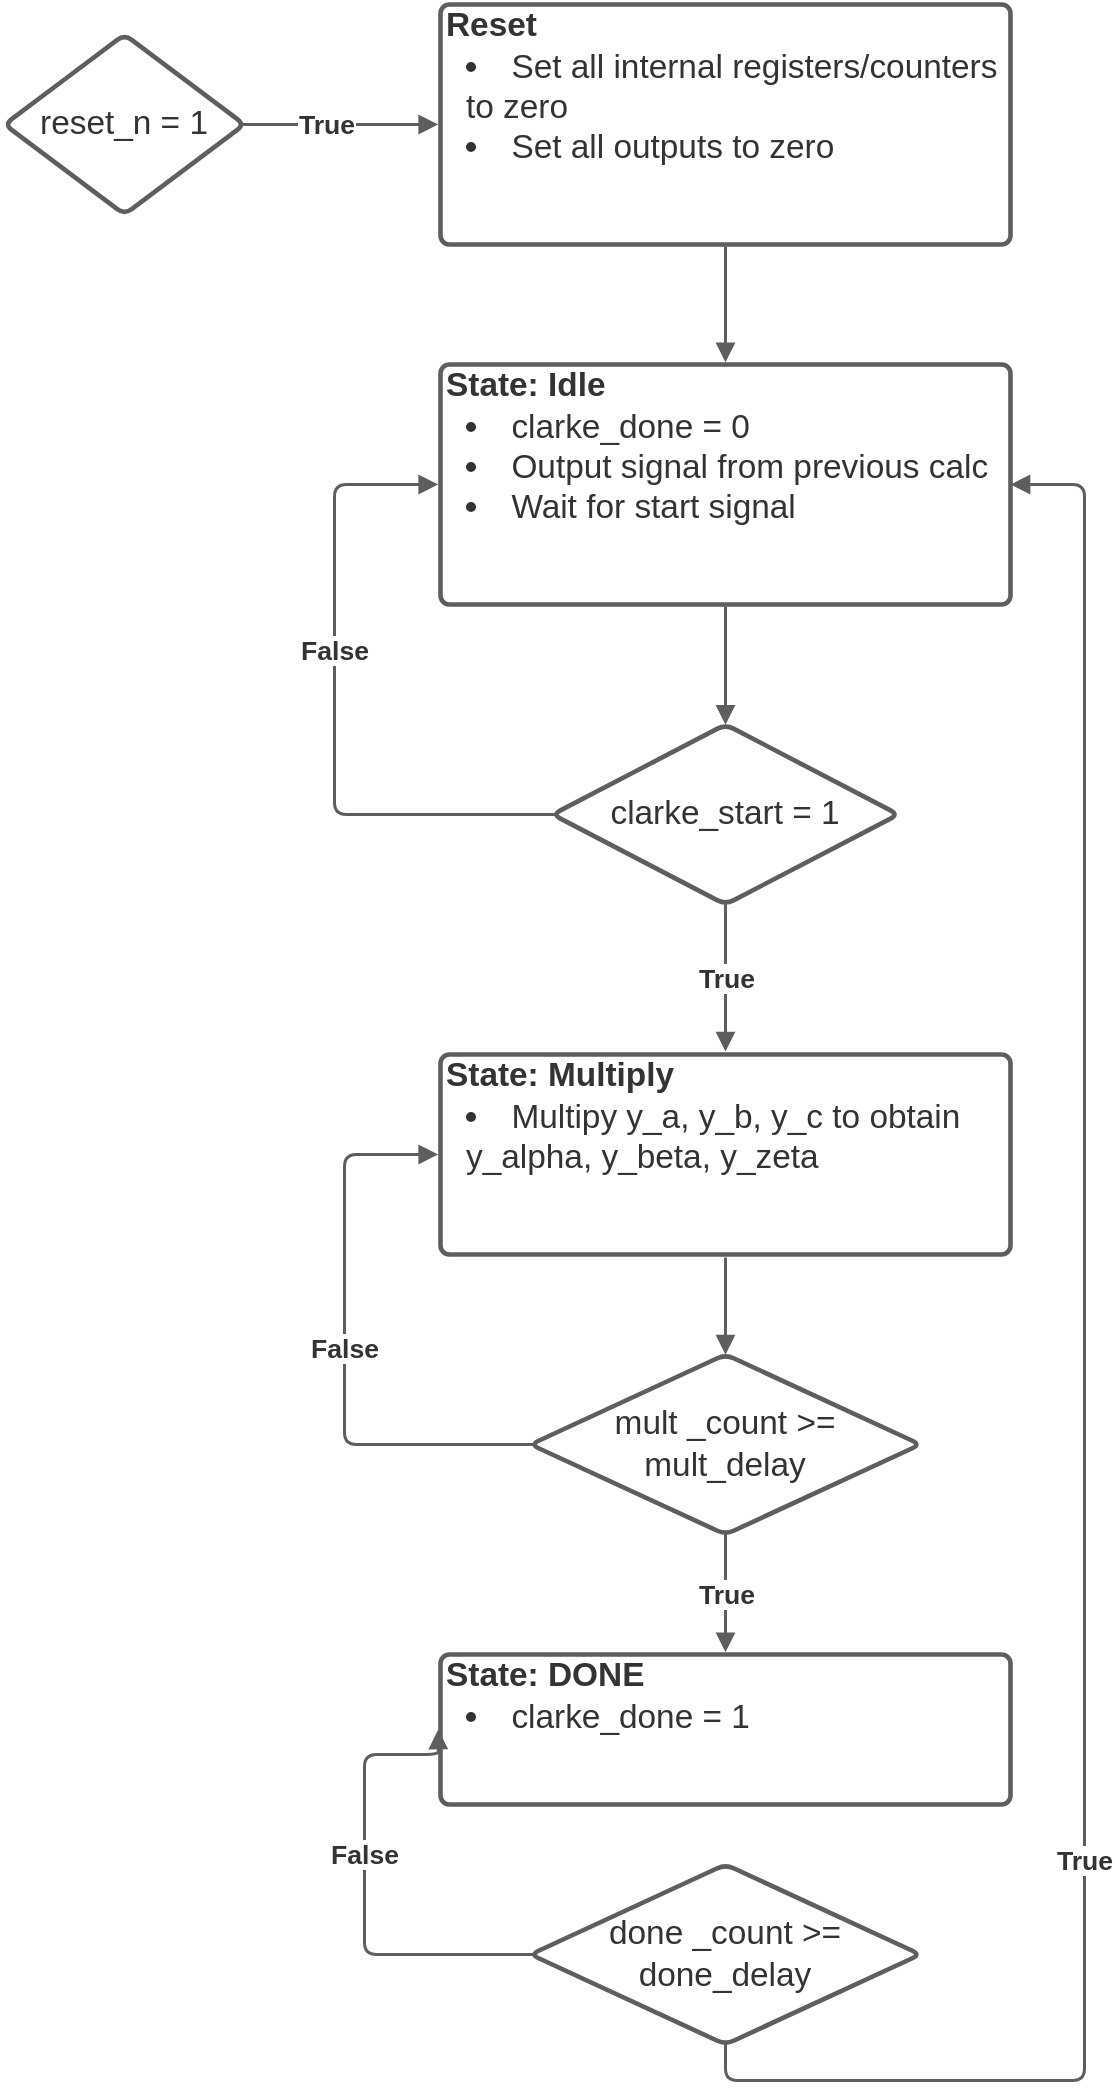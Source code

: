<mxfile version="15.8.7" type="device"><diagram id="ojyiXvzcSJ1f1c0BQn7B" name="Page-1"><mxGraphModel dx="450" dy="902" grid="1" gridSize="10" guides="1" tooltips="1" connect="1" arrows="1" fold="1" page="1" pageScale="1" pageWidth="850" pageHeight="1100" math="0" shadow="0"><root><mxCell id="0"/><mxCell id="1" parent="0"/><UserObject label="&lt;div style=&quot;display: flex; justify-content: flex-start; text-align: left; align-items: baseline; font-size: 0; line-height: 1.25;margin-top: -2px;&quot;&gt;&lt;span&gt;&lt;span style=&quot;font-size:16.7px;color:#333333;font-weight: bold;&quot;&gt;State: Idle&lt;/span&gt;&lt;span style=&quot;font-size:16.7px;color:#333333;&quot;&gt;&#10;&lt;/span&gt;&lt;/span&gt;&lt;/div&gt;&lt;ul style=&quot;margin: 0px; padding-left: 10px;list-style-position: inside; list-style-type:disc&quot;&gt;&lt;li style=&quot;text-align:left;color:#333333;font-size:16.7px;&quot;&gt;&lt;span style=&quot;margin-left: 0px;margin-top: -2px;&quot;&gt;&lt;span style=&quot;font-size:16.7px;color:#333333;&quot;&gt;&lt;span style=&quot;font-size:16.7px;color:#333333;&quot;&gt;clarke_done = 0&lt;/span&gt;&lt;/span&gt;&lt;/span&gt;&lt;/li&gt;&lt;li style=&quot;text-align:left;color:#333333;font-size:16.7px;&quot;&gt;&lt;span style=&quot;margin-left: 0px;margin-top: -2px;&quot;&gt;&lt;span style=&quot;font-size:16.7px;color:#333333;&quot;&gt;Output signal from previous calc&lt;/span&gt;&lt;/span&gt;&lt;/li&gt;&lt;li style=&quot;text-align:left;color:#333333;font-size:16.7px;&quot;&gt;&lt;span style=&quot;margin-left: 0px;margin-top: -2px;&quot;&gt;&lt;span style=&quot;font-size:16.7px;color:#333333;&quot;&gt;Wait for start signal&lt;/span&gt;&lt;/span&gt;&lt;/li&gt;&lt;/ul&gt;" lucidchartObjectId="fNUvxSempS_e" id="hLWhlsh8S-xE1X8hwtSB-5"><mxCell style="html=1;overflow=block;blockSpacing=1;whiteSpace=wrap;;whiteSpace=wrap;fontSize=13;spacing=3.8;verticalAlign=top;strokeColor=#5e5e5e;strokeOpacity=100;rounded=1;absoluteArcSize=1;arcSize=9;strokeWidth=2.3;" parent="1" vertex="1"><mxGeometry x="518" y="225" width="285" height="120" as="geometry"/></mxCell></UserObject><UserObject label="clarke_start = 1 " lucidchartObjectId="9OUvGLyBUJtC" id="hLWhlsh8S-xE1X8hwtSB-6"><mxCell style="html=1;overflow=block;blockSpacing=1;whiteSpace=wrap;rhombus;whiteSpace=wrap;fontSize=16.7;fontColor=#333333;spacing=3.8;strokeColor=#5e5e5e;strokeOpacity=100;rounded=1;absoluteArcSize=1;arcSize=9;strokeWidth=2.3;" parent="1" vertex="1"><mxGeometry x="574" y="405" width="173" height="90" as="geometry"/></mxCell></UserObject><UserObject label="" lucidchartObjectId="ESUvp3YaC8hW" id="hLWhlsh8S-xE1X8hwtSB-7"><mxCell style="html=1;jettySize=18;whiteSpace=wrap;overflow=block;blockSpacing=1;fontSize=13;strokeColor=#5E5E5E;strokeWidth=1.5;rounded=1;arcSize=12;edgeStyle=orthogonalEdgeStyle;startArrow=none;;endArrow=block;endFill=1;;exitX=0.5;exitY=1.009;exitPerimeter=0;entryX=0.5;entryY=-0.009;entryPerimeter=0;" parent="1" source="hLWhlsh8S-xE1X8hwtSB-19" target="hLWhlsh8S-xE1X8hwtSB-5" edge="1"><mxGeometry width="100" height="100" relative="1" as="geometry"><Array as="points"/></mxGeometry></mxCell></UserObject><UserObject label="" lucidchartObjectId="yTUv6xQHyinV" id="hLWhlsh8S-xE1X8hwtSB-8"><mxCell style="html=1;jettySize=18;whiteSpace=wrap;overflow=block;blockSpacing=1;fontSize=13;strokeColor=#5E5E5E;strokeWidth=1.5;rounded=1;arcSize=12;edgeStyle=orthogonalEdgeStyle;startArrow=none;;endArrow=block;endFill=1;;exitX=0.5;exitY=1.009;exitPerimeter=0;entryX=0.5;entryY=0.002;entryPerimeter=0;" parent="1" source="hLWhlsh8S-xE1X8hwtSB-5" target="hLWhlsh8S-xE1X8hwtSB-6" edge="1"><mxGeometry width="100" height="100" relative="1" as="geometry"><Array as="points"/></mxGeometry></mxCell></UserObject><UserObject label="" lucidchartObjectId="ETUv2yyGNcf4" id="hLWhlsh8S-xE1X8hwtSB-9"><mxCell style="html=1;jettySize=18;whiteSpace=wrap;overflow=block;blockSpacing=1;fontSize=13;strokeColor=#5E5E5E;strokeWidth=1.5;rounded=1;arcSize=12;edgeStyle=orthogonalEdgeStyle;startArrow=none;;endArrow=block;endFill=1;;exitX=0.5;exitY=0.998;exitPerimeter=0;entryX=0.5;entryY=-0.015;entryPerimeter=0;" parent="1" source="hLWhlsh8S-xE1X8hwtSB-6" target="hLWhlsh8S-xE1X8hwtSB-13" edge="1"><mxGeometry width="100" height="100" relative="1" as="geometry"><Array as="points"/></mxGeometry></mxCell></UserObject><mxCell id="hLWhlsh8S-xE1X8hwtSB-10" value="True" style="text;html=1;resizable=0;labelBackgroundColor=#ffffff;align=center;verticalAlign=middle;fontStyle=1;fontColor=#333333;;fontSize=13.3;" parent="hLWhlsh8S-xE1X8hwtSB-9" vertex="1"><mxGeometry relative="1" as="geometry"/></mxCell><UserObject label="" lucidchartObjectId="KTUvjO0_leoD" id="hLWhlsh8S-xE1X8hwtSB-11"><mxCell style="html=1;jettySize=18;whiteSpace=wrap;fontSize=13.3;fontColor=#333333;fontStyle=1;strokeColor=#5E5E5E;strokeWidth=1.5;rounded=1;arcSize=12;edgeStyle=orthogonalEdgeStyle;startArrow=none;;endArrow=block;endFill=1;;exitX=0.008;exitY=0.5;exitPerimeter=0;entryX=-0.004;entryY=0.5;entryPerimeter=0;" parent="1" source="hLWhlsh8S-xE1X8hwtSB-6" target="hLWhlsh8S-xE1X8hwtSB-5" edge="1"><mxGeometry width="100" height="100" relative="1" as="geometry"><Array as="points"><mxPoint x="465" y="450"/><mxPoint x="465" y="285"/></Array></mxGeometry></mxCell></UserObject><mxCell id="hLWhlsh8S-xE1X8hwtSB-12" value="False" style="text;html=1;resizable=0;labelBackgroundColor=#ffffff;align=center;verticalAlign=middle;fontStyle=1;fontColor=#333333;;fontSize=13.3;" parent="hLWhlsh8S-xE1X8hwtSB-11" vertex="1"><mxGeometry x="0.177" relative="1" as="geometry"/></mxCell><UserObject label="&lt;div style=&quot;display: flex ; justify-content: flex-start ; text-align: left ; align-items: baseline ; font-size: 0 ; line-height: 1.25 ; margin-top: -2px&quot;&gt;&lt;span&gt;&lt;span style=&quot;font-size: 16.7px ; color: #333333 ; font-weight: bold&quot;&gt;State: Multiply&lt;/span&gt;&lt;span style=&quot;font-size: 16.7px ; color: #333333&quot;&gt;&lt;br&gt;&lt;/span&gt;&lt;/span&gt;&lt;/div&gt;&lt;ul style=&quot;margin: 0px ; padding-left: 10px ; list-style-position: inside ; list-style-type: disc&quot;&gt;&lt;li style=&quot;text-align: left ; color: #333333 ; font-size: 16.7px&quot;&gt;&lt;span style=&quot;margin-left: 0px ; margin-top: -2px&quot;&gt;&lt;span style=&quot;font-size: 16.7px ; color: #333333&quot;&gt;&lt;span style=&quot;font-size: 16.7px ; color: #333333&quot;&gt;Multipy y_a, y_b, y_c to obtain y_alpha, y_beta, y_zeta&lt;/span&gt;&lt;/span&gt;&lt;/span&gt;&lt;/li&gt;&lt;/ul&gt;" lucidchartObjectId="hWUvWfKm9onC" id="hLWhlsh8S-xE1X8hwtSB-13"><mxCell style="html=1;overflow=block;blockSpacing=1;whiteSpace=wrap;;whiteSpace=wrap;fontSize=13;spacing=3.8;verticalAlign=top;strokeColor=#5e5e5e;strokeOpacity=100;rounded=1;absoluteArcSize=1;arcSize=9;strokeWidth=2.3;" parent="1" vertex="1"><mxGeometry x="518" y="570" width="285" height="100" as="geometry"/></mxCell></UserObject><UserObject label="mult _count &amp;gt;= mult_delay" lucidchartObjectId="oYUvbYCss.V-" id="hLWhlsh8S-xE1X8hwtSB-14"><mxCell style="html=1;overflow=block;blockSpacing=1;whiteSpace=wrap;rhombus;whiteSpace=wrap;fontSize=16.7;fontColor=#333333;spacing=3.8;strokeColor=#5e5e5e;strokeOpacity=100;rounded=1;absoluteArcSize=1;arcSize=9;strokeWidth=2.3;" parent="1" vertex="1"><mxGeometry x="563" y="720" width="195" height="90" as="geometry"/></mxCell></UserObject><UserObject label="" lucidchartObjectId="pZUvvylIXf9D" id="hLWhlsh8S-xE1X8hwtSB-15"><mxCell style="html=1;jettySize=18;whiteSpace=wrap;fontSize=13;strokeColor=#5E5E5E;strokeWidth=1.5;rounded=1;arcSize=12;edgeStyle=orthogonalEdgeStyle;startArrow=none;;endArrow=block;endFill=1;;exitX=0.5;exitY=1.015;exitPerimeter=0;entryX=0.5;entryY=0.001;entryPerimeter=0;" parent="1" source="hLWhlsh8S-xE1X8hwtSB-13" target="hLWhlsh8S-xE1X8hwtSB-14" edge="1"><mxGeometry width="100" height="100" relative="1" as="geometry"><Array as="points"/></mxGeometry></mxCell></UserObject><UserObject label="" lucidchartObjectId="uZUvsZd_Jv~R" id="hLWhlsh8S-xE1X8hwtSB-16"><mxCell style="html=1;jettySize=18;whiteSpace=wrap;fontSize=13.3;fontColor=#333333;fontStyle=1;strokeColor=#5E5E5E;strokeWidth=1.5;rounded=1;arcSize=12;edgeStyle=orthogonalEdgeStyle;startArrow=none;;endArrow=block;endFill=1;;exitX=0.007;exitY=0.5;exitPerimeter=0;entryX=-0.004;entryY=0.5;entryPerimeter=0;" parent="1" source="hLWhlsh8S-xE1X8hwtSB-14" target="hLWhlsh8S-xE1X8hwtSB-13" edge="1"><mxGeometry width="100" height="100" relative="1" as="geometry"><Array as="points"><mxPoint x="470" y="765"/><mxPoint x="470" y="620"/></Array></mxGeometry></mxCell></UserObject><mxCell id="hLWhlsh8S-xE1X8hwtSB-17" value="False" style="text;html=1;resizable=0;labelBackgroundColor=#ffffff;align=center;verticalAlign=middle;fontStyle=1;fontColor=#333333;;fontSize=13.3;" parent="hLWhlsh8S-xE1X8hwtSB-16" vertex="1"><mxGeometry relative="1" as="geometry"/></mxCell><UserObject label="&lt;div style=&quot;display: flex; justify-content: flex-start; text-align: left; align-items: baseline; font-size: 0; line-height: 1.25;margin-top: -2px;&quot;&gt;&lt;span&gt;&lt;span style=&quot;font-size:16.7px;color:#333333;font-weight: bold;&quot;&gt;State: DONE&lt;/span&gt;&lt;span style=&quot;font-size:16.7px;color:#333333;&quot;&gt;&#10;&lt;/span&gt;&lt;/span&gt;&lt;/div&gt;&lt;ul style=&quot;margin: 0px; padding-left: 10px;list-style-position: inside; list-style-type:disc&quot;&gt;&lt;li style=&quot;text-align:left;color:#333333;font-size:16.7px;&quot;&gt;&lt;span style=&quot;margin-left: 0px;margin-top: -2px;&quot;&gt;&lt;span style=&quot;font-size:16.7px;color:#333333;&quot;&gt;&lt;span style=&quot;font-size:16.7px;color:#333333;&quot;&gt;clarke_done = 1&lt;/span&gt;&lt;/span&gt;&lt;/span&gt;&lt;/li&gt;&lt;/ul&gt;" lucidchartObjectId="9ZUv3iZQ9ojk" id="hLWhlsh8S-xE1X8hwtSB-18"><mxCell style="html=1;overflow=block;blockSpacing=1;whiteSpace=wrap;;whiteSpace=wrap;fontSize=13;spacing=3.8;verticalAlign=top;strokeColor=#5e5e5e;strokeOpacity=100;rounded=1;absoluteArcSize=1;arcSize=9;strokeWidth=2.3;" parent="1" vertex="1"><mxGeometry x="518" y="870" width="285" height="75" as="geometry"/></mxCell></UserObject><UserObject label="&lt;div style=&quot;display: flex; justify-content: flex-start; text-align: left; align-items: baseline; font-size: 0; line-height: 1.25;margin-top: -2px;&quot;&gt;&lt;span&gt;&lt;span style=&quot;font-size:16.7px;color:#333333;font-weight: bold;&quot;&gt;Reset&lt;/span&gt;&lt;span style=&quot;font-size:16.7px;color:#333333;&quot;&gt;&#10;&lt;/span&gt;&lt;/span&gt;&lt;/div&gt;&lt;ul style=&quot;margin: 0px; padding-left: 10px;list-style-position: inside; list-style-type:disc&quot;&gt;&lt;li style=&quot;text-align:left;color:#333333;font-size:16.7px;&quot;&gt;&lt;span style=&quot;margin-left: 0px;margin-top: -2px;&quot;&gt;&lt;span style=&quot;font-size:16.7px;color:#333333;&quot;&gt;&lt;span style=&quot;font-size:16.7px;color:#333333;&quot;&gt;Set all internal registers/counters to zero&lt;/span&gt;&lt;/span&gt;&lt;/span&gt;&lt;/li&gt;&lt;li style=&quot;text-align:left;color:#333333;font-size:16.7px;&quot;&gt;&lt;span style=&quot;margin-left: 0px;margin-top: -2px;&quot;&gt;&lt;span style=&quot;font-size:16.7px;color:#333333;&quot;&gt;Set all outputs to zero&lt;/span&gt;&lt;/span&gt;&lt;/li&gt;&lt;/ul&gt;" lucidchartObjectId="_4Uv1AGlr3wB" id="hLWhlsh8S-xE1X8hwtSB-19"><mxCell style="html=1;overflow=block;blockSpacing=1;whiteSpace=wrap;;whiteSpace=wrap;fontSize=13;spacing=3.8;verticalAlign=top;strokeColor=#5e5e5e;strokeOpacity=100;rounded=1;absoluteArcSize=1;arcSize=9;strokeWidth=2.3;" parent="1" vertex="1"><mxGeometry x="518" y="45" width="285" height="120" as="geometry"/></mxCell></UserObject><UserObject label="reset_n = 1" lucidchartObjectId="w6Uvjo4c.LyZ" id="hLWhlsh8S-xE1X8hwtSB-20"><mxCell style="html=1;overflow=block;blockSpacing=1;whiteSpace=wrap;rhombus;whiteSpace=wrap;fontSize=16.7;fontColor=#333333;spacing=3.8;strokeColor=#5e5e5e;strokeOpacity=100;rounded=1;absoluteArcSize=1;arcSize=9;strokeWidth=2.3;" parent="1" vertex="1"><mxGeometry x="300" y="60" width="120" height="90" as="geometry"/></mxCell></UserObject><UserObject label="" lucidchartObjectId="K6UvcSJTXsZr" id="hLWhlsh8S-xE1X8hwtSB-21"><mxCell style="html=1;jettySize=18;whiteSpace=wrap;fontSize=13.3;fontColor=#333333;fontStyle=1;strokeColor=#5E5E5E;strokeWidth=1.5;rounded=1;arcSize=12;edgeStyle=orthogonalEdgeStyle;startArrow=none;;endArrow=block;endFill=1;;exitX=0.991;exitY=0.5;exitPerimeter=0;entryX=-0.004;entryY=0.5;entryPerimeter=0;" parent="1" source="hLWhlsh8S-xE1X8hwtSB-20" target="hLWhlsh8S-xE1X8hwtSB-19" edge="1"><mxGeometry width="100" height="100" relative="1" as="geometry"><Array as="points"/></mxGeometry></mxCell></UserObject><mxCell id="hLWhlsh8S-xE1X8hwtSB-22" value="True" style="text;html=1;resizable=0;labelBackgroundColor=#ffffff;align=center;verticalAlign=middle;fontStyle=1;fontColor=#333333;;fontSize=13.3;" parent="hLWhlsh8S-xE1X8hwtSB-21" vertex="1"><mxGeometry x="-0.144" relative="1" as="geometry"/></mxCell><UserObject label="" lucidchartObjectId="p7UvKUnvmOwG" id="hLWhlsh8S-xE1X8hwtSB-23"><mxCell style="html=1;jettySize=18;whiteSpace=wrap;fontSize=13.3;fontColor=#333333;fontStyle=1;strokeColor=#5E5E5E;strokeWidth=1.5;rounded=1;arcSize=12;edgeStyle=orthogonalEdgeStyle;startArrow=none;;endArrow=block;endFill=1;;exitX=0.5;exitY=0.999;exitPerimeter=0;entryX=0.5;entryY=-0.015;entryPerimeter=0;" parent="1" source="hLWhlsh8S-xE1X8hwtSB-14" target="hLWhlsh8S-xE1X8hwtSB-18" edge="1"><mxGeometry width="100" height="100" relative="1" as="geometry"><Array as="points"/></mxGeometry></mxCell></UserObject><mxCell id="hLWhlsh8S-xE1X8hwtSB-24" value="True" style="text;html=1;resizable=0;labelBackgroundColor=#ffffff;align=center;verticalAlign=middle;fontStyle=1;fontColor=#333333;;fontSize=13.3;" parent="hLWhlsh8S-xE1X8hwtSB-23" vertex="1"><mxGeometry relative="1" as="geometry"/></mxCell><UserObject label="done _count &amp;gt;= done_delay" lucidchartObjectId="7-UvBxPbnUww" id="hLWhlsh8S-xE1X8hwtSB-25"><mxCell style="html=1;overflow=block;blockSpacing=1;whiteSpace=wrap;rhombus;whiteSpace=wrap;fontSize=16.7;fontColor=#333333;spacing=3.8;strokeColor=#5e5e5e;strokeOpacity=100;rounded=1;absoluteArcSize=1;arcSize=9;strokeWidth=2.3;" parent="1" vertex="1"><mxGeometry x="563" y="975" width="195" height="90" as="geometry"/></mxCell></UserObject><UserObject label="" lucidchartObjectId="t_UvOHuhbPnf" id="hLWhlsh8S-xE1X8hwtSB-26"><mxCell style="html=1;jettySize=18;whiteSpace=wrap;fontSize=13.3;fontColor=#333333;fontStyle=1;strokeColor=#5E5E5E;strokeWidth=1.5;rounded=1;arcSize=12;edgeStyle=orthogonalEdgeStyle;startArrow=none;;endArrow=block;endFill=1;;exitX=0.007;exitY=0.5;exitPerimeter=0;entryX=-0.004;entryY=0.5;entryPerimeter=0;" parent="1" source="hLWhlsh8S-xE1X8hwtSB-25" target="hLWhlsh8S-xE1X8hwtSB-18" edge="1"><mxGeometry width="100" height="100" relative="1" as="geometry"><Array as="points"><mxPoint x="480" y="1020"/><mxPoint x="480" y="920"/><mxPoint x="517" y="920"/></Array></mxGeometry></mxCell></UserObject><mxCell id="hLWhlsh8S-xE1X8hwtSB-27" value="False" style="text;html=1;resizable=0;labelBackgroundColor=#ffffff;align=center;verticalAlign=middle;fontStyle=1;fontColor=#333333;;fontSize=13.3;" parent="hLWhlsh8S-xE1X8hwtSB-26" vertex="1"><mxGeometry relative="1" as="geometry"><mxPoint y="-18" as="offset"/></mxGeometry></mxCell><UserObject label="" lucidchartObjectId="Q_Uvgsaz3HyG" id="hLWhlsh8S-xE1X8hwtSB-28"><mxCell style="html=1;jettySize=18;whiteSpace=wrap;fontSize=13.3;fontColor=#333333;fontStyle=1;strokeColor=#5E5E5E;strokeWidth=1.5;rounded=1;arcSize=12;edgeStyle=orthogonalEdgeStyle;startArrow=none;;endArrow=block;endFill=1;;exitX=0.5;exitY=0.999;exitPerimeter=0;entryX=1;entryY=0.5;entryDx=0;entryDy=0;" parent="1" source="hLWhlsh8S-xE1X8hwtSB-25" target="hLWhlsh8S-xE1X8hwtSB-5" edge="1"><mxGeometry width="100" height="100" relative="1" as="geometry"><Array as="points"><mxPoint x="661" y="1083"/><mxPoint x="840" y="1083"/><mxPoint x="840" y="285"/></Array><mxPoint x="820" y="780" as="targetPoint"/></mxGeometry></mxCell></UserObject><mxCell id="hLWhlsh8S-xE1X8hwtSB-29" value="True" style="text;html=1;resizable=0;labelBackgroundColor=#ffffff;align=center;verticalAlign=middle;fontStyle=1;fontColor=#333333;;fontSize=13.3;" parent="hLWhlsh8S-xE1X8hwtSB-28" vertex="1"><mxGeometry x="-0.403" relative="1" as="geometry"/></mxCell></root></mxGraphModel></diagram></mxfile>